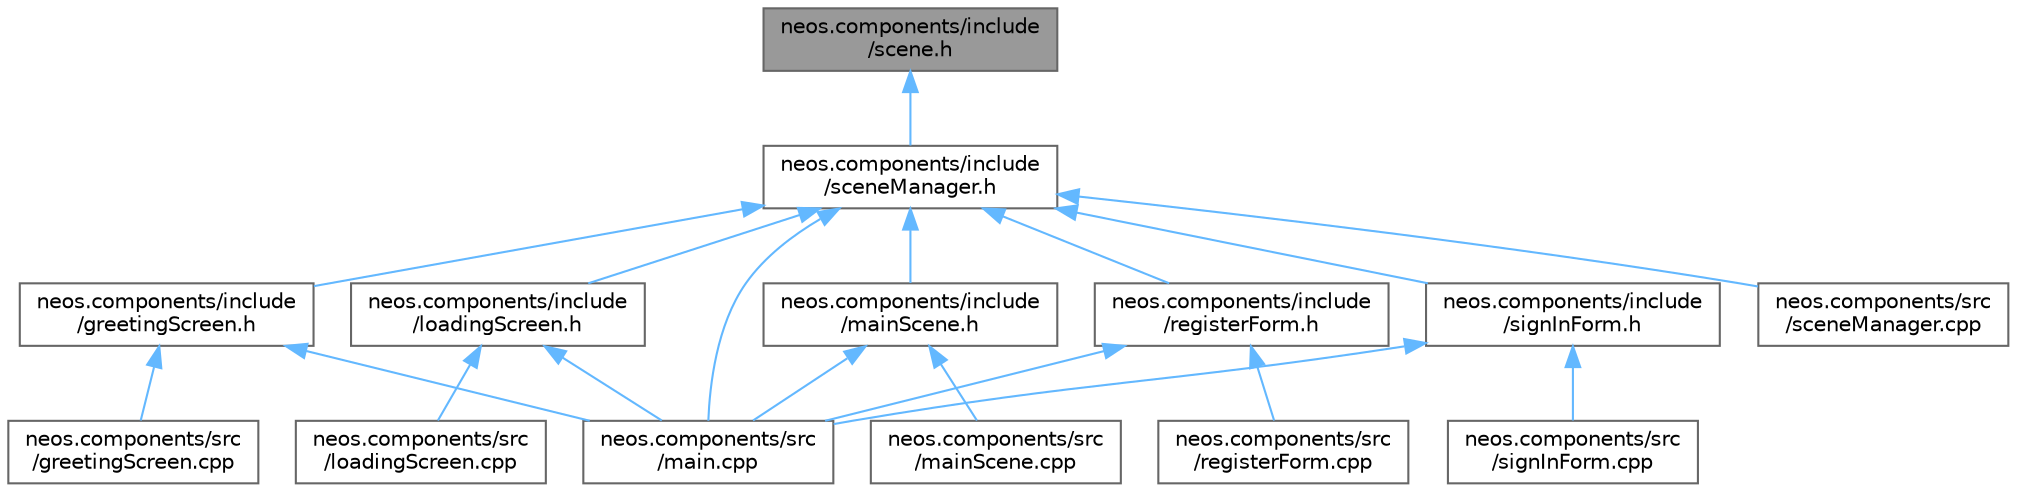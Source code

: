 digraph "neos.components/include/scene.h"
{
 // INTERACTIVE_SVG=YES
 // LATEX_PDF_SIZE
  bgcolor="transparent";
  edge [fontname=Helvetica,fontsize=10,labelfontname=Helvetica,labelfontsize=10];
  node [fontname=Helvetica,fontsize=10,shape=box,height=0.2,width=0.4];
  Node1 [label="neos.components/include\l/scene.h",height=0.2,width=0.4,color="gray40", fillcolor="grey60", style="filled", fontcolor="black",tooltip=" "];
  Node1 -> Node2 [dir="back",color="steelblue1",style="solid"];
  Node2 [label="neos.components/include\l/sceneManager.h",height=0.2,width=0.4,color="grey40", fillcolor="white", style="filled",URL="$scene_manager_8h.html",tooltip=" "];
  Node2 -> Node3 [dir="back",color="steelblue1",style="solid"];
  Node3 [label="neos.components/include\l/greetingScreen.h",height=0.2,width=0.4,color="grey40", fillcolor="white", style="filled",URL="$greeting_screen_8h.html",tooltip=" "];
  Node3 -> Node4 [dir="back",color="steelblue1",style="solid"];
  Node4 [label="neos.components/src\l/greetingScreen.cpp",height=0.2,width=0.4,color="grey40", fillcolor="white", style="filled",URL="$greeting_screen_8cpp.html",tooltip=" "];
  Node3 -> Node5 [dir="back",color="steelblue1",style="solid"];
  Node5 [label="neos.components/src\l/main.cpp",height=0.2,width=0.4,color="grey40", fillcolor="white", style="filled",URL="$main_8cpp.html",tooltip=" "];
  Node2 -> Node6 [dir="back",color="steelblue1",style="solid"];
  Node6 [label="neos.components/include\l/loadingScreen.h",height=0.2,width=0.4,color="grey40", fillcolor="white", style="filled",URL="$loading_screen_8h.html",tooltip=" "];
  Node6 -> Node7 [dir="back",color="steelblue1",style="solid"];
  Node7 [label="neos.components/src\l/loadingScreen.cpp",height=0.2,width=0.4,color="grey40", fillcolor="white", style="filled",URL="$loading_screen_8cpp.html",tooltip=" "];
  Node6 -> Node5 [dir="back",color="steelblue1",style="solid"];
  Node2 -> Node8 [dir="back",color="steelblue1",style="solid"];
  Node8 [label="neos.components/include\l/mainScene.h",height=0.2,width=0.4,color="grey40", fillcolor="white", style="filled",URL="$main_scene_8h.html",tooltip=" "];
  Node8 -> Node5 [dir="back",color="steelblue1",style="solid"];
  Node8 -> Node9 [dir="back",color="steelblue1",style="solid"];
  Node9 [label="neos.components/src\l/mainScene.cpp",height=0.2,width=0.4,color="grey40", fillcolor="white", style="filled",URL="$main_scene_8cpp.html",tooltip=" "];
  Node2 -> Node10 [dir="back",color="steelblue1",style="solid"];
  Node10 [label="neos.components/include\l/registerForm.h",height=0.2,width=0.4,color="grey40", fillcolor="white", style="filled",URL="$register_form_8h.html",tooltip=" "];
  Node10 -> Node5 [dir="back",color="steelblue1",style="solid"];
  Node10 -> Node11 [dir="back",color="steelblue1",style="solid"];
  Node11 [label="neos.components/src\l/registerForm.cpp",height=0.2,width=0.4,color="grey40", fillcolor="white", style="filled",URL="$register_form_8cpp.html",tooltip=" "];
  Node2 -> Node12 [dir="back",color="steelblue1",style="solid"];
  Node12 [label="neos.components/include\l/signInForm.h",height=0.2,width=0.4,color="grey40", fillcolor="white", style="filled",URL="$sign_in_form_8h.html",tooltip=" "];
  Node12 -> Node5 [dir="back",color="steelblue1",style="solid"];
  Node12 -> Node13 [dir="back",color="steelblue1",style="solid"];
  Node13 [label="neos.components/src\l/signInForm.cpp",height=0.2,width=0.4,color="grey40", fillcolor="white", style="filled",URL="$sign_in_form_8cpp.html",tooltip=" "];
  Node2 -> Node5 [dir="back",color="steelblue1",style="solid"];
  Node2 -> Node14 [dir="back",color="steelblue1",style="solid"];
  Node14 [label="neos.components/src\l/sceneManager.cpp",height=0.2,width=0.4,color="grey40", fillcolor="white", style="filled",URL="$scene_manager_8cpp.html",tooltip=" "];
}
